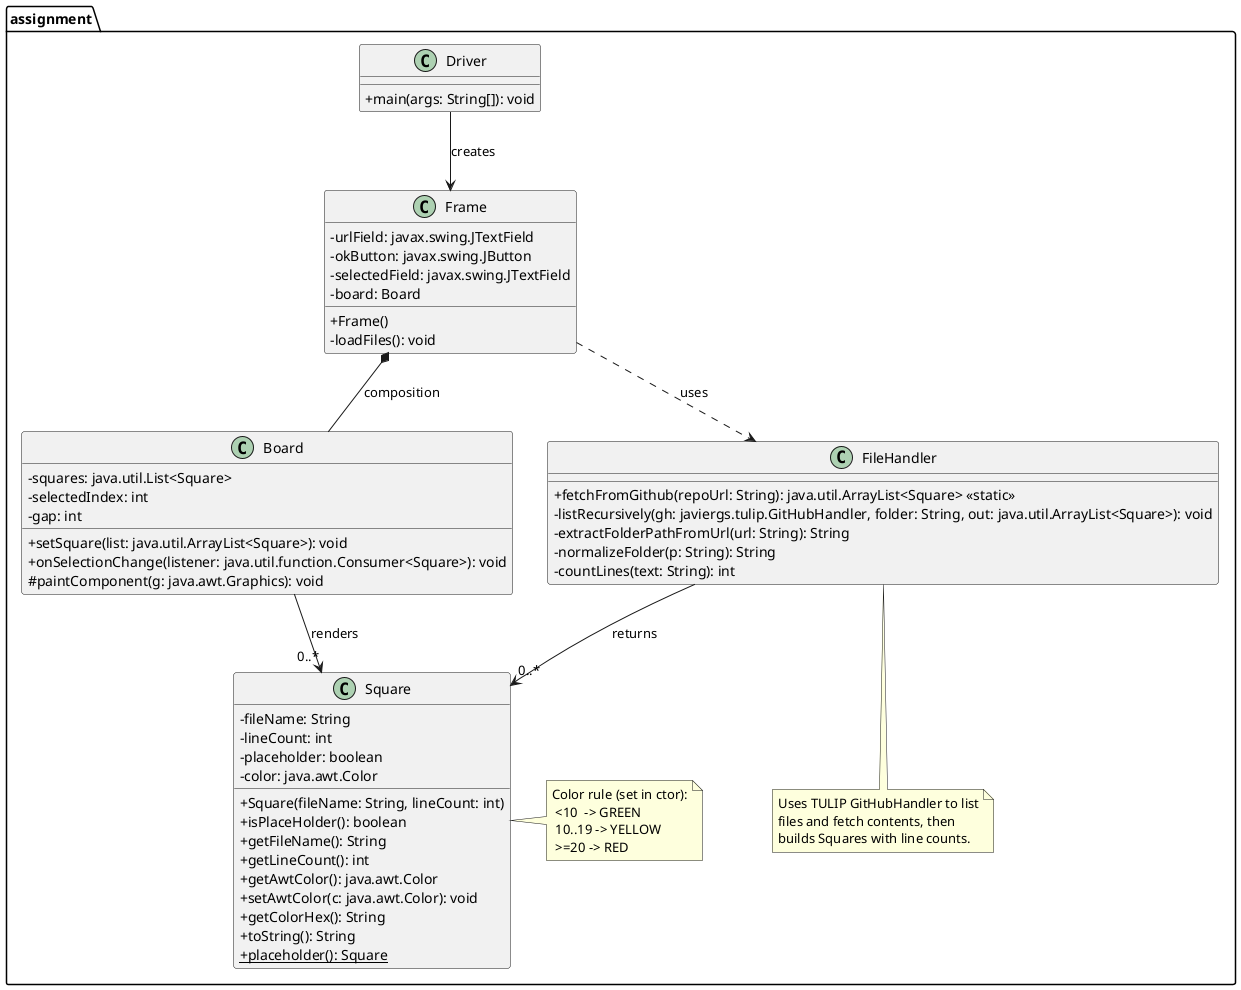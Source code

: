 @startuml
skinparam classAttributeIconSize 0
skinparam shadowing false

package assignment {

class Driver {
  +main(args: String[]): void
}

class Frame {
  -urlField: javax.swing.JTextField
  -okButton: javax.swing.JButton
  -selectedField: javax.swing.JTextField
  -board: Board
  +Frame()
  -loadFiles(): void
}

class Board {
  -squares: java.util.List<Square>
  -selectedIndex: int
  -gap: int
  +setSquare(list: java.util.ArrayList<Square>): void
  +onSelectionChange(listener: java.util.function.Consumer<Square>): void
  #paintComponent(g: java.awt.Graphics): void
}

class FileHandler {
  +fetchFromGithub(repoUrl: String): java.util.ArrayList<Square> <<static>>
  -listRecursively(gh: javiergs.tulip.GitHubHandler, folder: String, out: java.util.ArrayList<Square>): void
  -extractFolderPathFromUrl(url: String): String
  -normalizeFolder(p: String): String
  -countLines(text: String): int
}

class Square {
  -fileName: String
  -lineCount: int
  -placeholder: boolean
  -color: java.awt.Color
  +Square(fileName: String, lineCount: int)
  +isPlaceHolder(): boolean
  +getFileName(): String
  +getLineCount(): int
  +getAwtColor(): java.awt.Color
  +setAwtColor(c: java.awt.Color): void
  +getColorHex(): String
  +toString(): String
  {static} +placeholder(): Square
}

Driver --> Frame : creates
Frame *-- Board : composition
Frame ..> FileHandler : uses
Board --> "0..*" Square : renders
FileHandler --> "0..*" Square : returns

note right of Square
  Color rule (set in ctor):
   <10  -> GREEN
   10..19 -> YELLOW
   >=20 -> RED
end note

note bottom of FileHandler
  Uses TULIP GitHubHandler to list
  files and fetch contents, then
  builds Squares with line counts.
end note
}

@enduml
